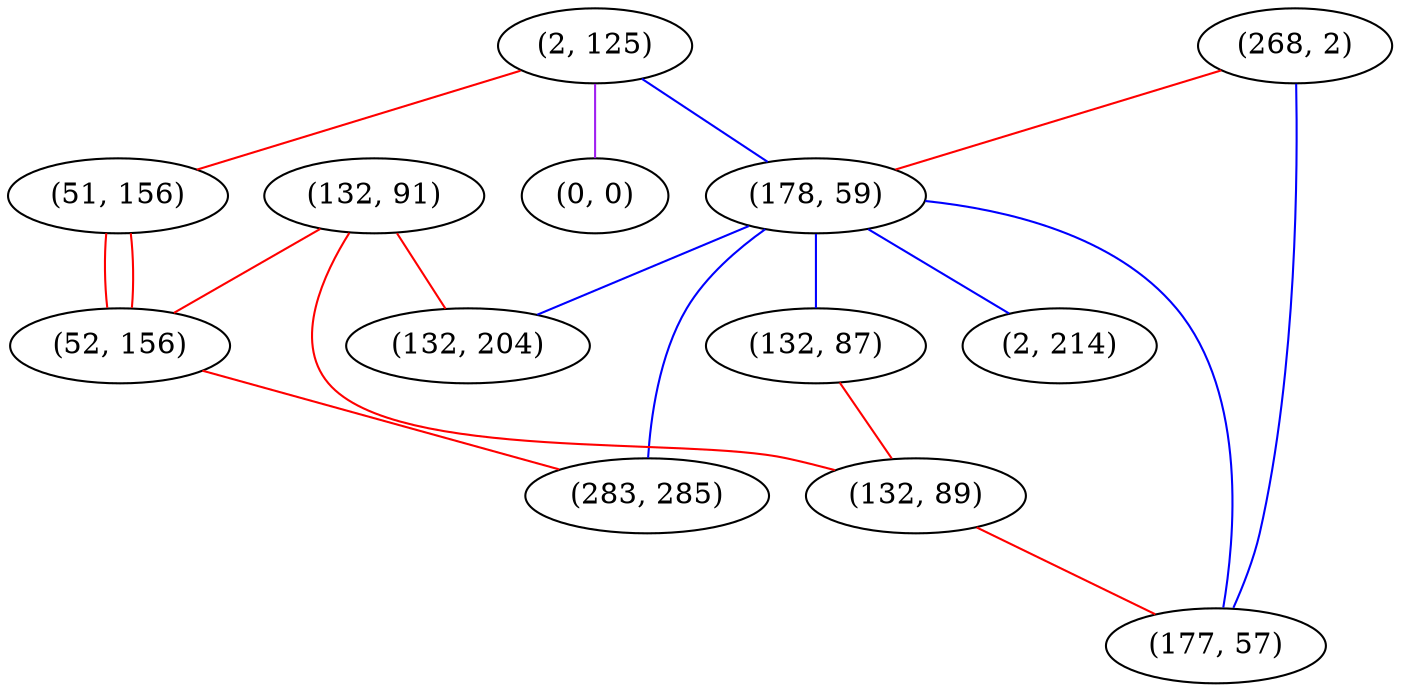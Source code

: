 graph "" {
"(268, 2)";
"(2, 125)";
"(0, 0)";
"(51, 156)";
"(178, 59)";
"(132, 91)";
"(132, 87)";
"(132, 204)";
"(132, 89)";
"(177, 57)";
"(2, 214)";
"(52, 156)";
"(283, 285)";
"(268, 2)" -- "(178, 59)"  [color=red, key=0, weight=1];
"(268, 2)" -- "(177, 57)"  [color=blue, key=0, weight=3];
"(2, 125)" -- "(178, 59)"  [color=blue, key=0, weight=3];
"(2, 125)" -- "(0, 0)"  [color=purple, key=0, weight=4];
"(2, 125)" -- "(51, 156)"  [color=red, key=0, weight=1];
"(51, 156)" -- "(52, 156)"  [color=red, key=0, weight=1];
"(51, 156)" -- "(52, 156)"  [color=red, key=1, weight=1];
"(178, 59)" -- "(132, 204)"  [color=blue, key=0, weight=3];
"(178, 59)" -- "(132, 87)"  [color=blue, key=0, weight=3];
"(178, 59)" -- "(2, 214)"  [color=blue, key=0, weight=3];
"(178, 59)" -- "(177, 57)"  [color=blue, key=0, weight=3];
"(178, 59)" -- "(283, 285)"  [color=blue, key=0, weight=3];
"(132, 91)" -- "(132, 204)"  [color=red, key=0, weight=1];
"(132, 91)" -- "(52, 156)"  [color=red, key=0, weight=1];
"(132, 91)" -- "(132, 89)"  [color=red, key=0, weight=1];
"(132, 87)" -- "(132, 89)"  [color=red, key=0, weight=1];
"(132, 89)" -- "(177, 57)"  [color=red, key=0, weight=1];
"(52, 156)" -- "(283, 285)"  [color=red, key=0, weight=1];
}
